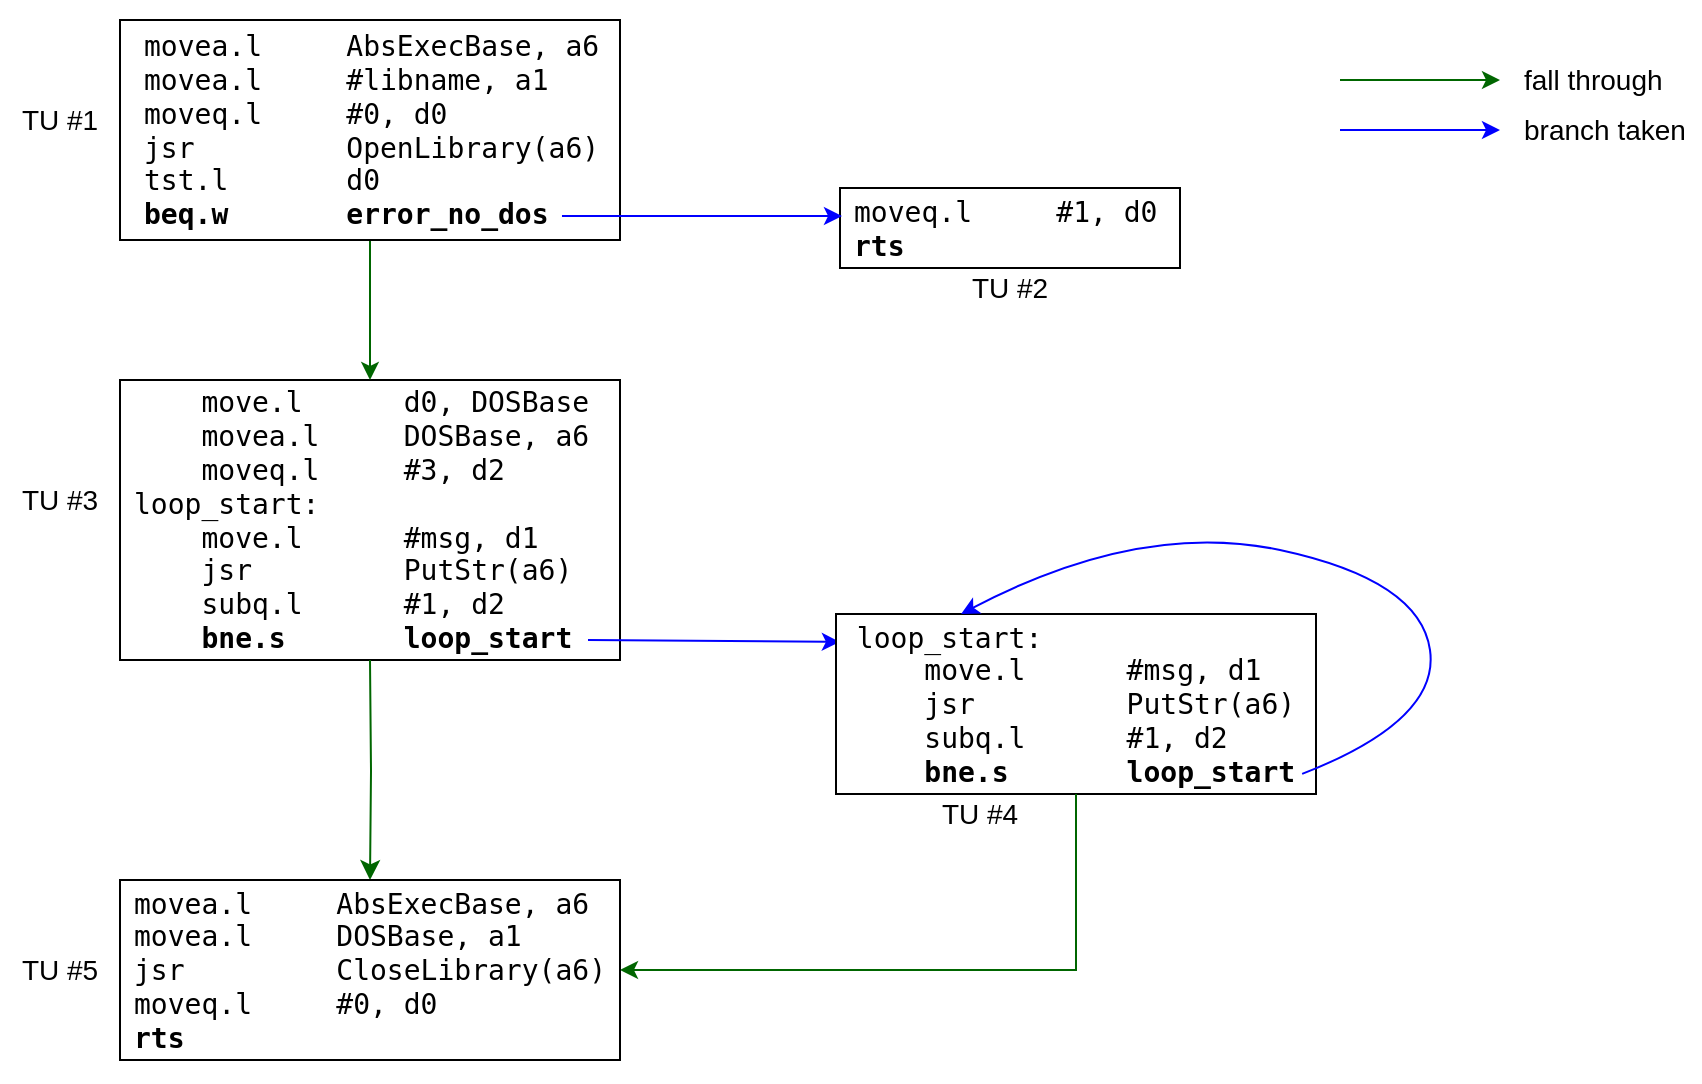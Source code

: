 <mxfile version="13.7.9" type="device"><diagram id="nxDdKPcuHlVqJe3yduDe" name="Page-1"><mxGraphModel dx="1186" dy="763" grid="1" gridSize="10" guides="1" tooltips="1" connect="1" arrows="1" fold="1" page="1" pageScale="1" pageWidth="1169" pageHeight="827" math="0" shadow="0"><root><mxCell id="0"/><mxCell id="1" parent="0"/><mxCell id="l4rBZ9Q0mGot-oVjSYQA-8" value="&lt;font style=&quot;font-size: 14px&quot;&gt;TU #1&lt;/font&gt;" style="text;html=1;strokeColor=none;fillColor=none;align=center;verticalAlign=middle;whiteSpace=wrap;rounded=0;" parent="1" vertex="1"><mxGeometry x="10" y="50" width="60" height="20" as="geometry"/></mxCell><mxCell id="l4rBZ9Q0mGot-oVjSYQA-9" value="&lt;font style=&quot;font-size: 14px&quot;&gt;TU #2&lt;/font&gt;" style="text;html=1;strokeColor=none;fillColor=none;align=center;verticalAlign=middle;whiteSpace=wrap;rounded=0;" parent="1" vertex="1"><mxGeometry x="485" y="134" width="60" height="20" as="geometry"/></mxCell><mxCell id="l4rBZ9Q0mGot-oVjSYQA-12" value="" style="group" parent="1" vertex="1" connectable="0"><mxGeometry x="70" y="190" width="250" height="140" as="geometry"/></mxCell><mxCell id="l4rBZ9Q0mGot-oVjSYQA-11" value="" style="rounded=0;whiteSpace=wrap;html=1;" parent="l4rBZ9Q0mGot-oVjSYQA-12" vertex="1"><mxGeometry width="250" height="140" as="geometry"/></mxCell><mxCell id="l4rBZ9Q0mGot-oVjSYQA-10" value="&lt;pre style=&quot;font-size: 14px&quot;&gt;&lt;font style=&quot;font-size: 14px&quot;&gt;&amp;nbsp; &amp;nbsp; move.l&amp;nbsp; &amp;nbsp; &amp;nbsp; d0, DOSBase&lt;br&gt;&amp;nbsp; &amp;nbsp; movea.l&amp;nbsp; &amp;nbsp; &amp;nbsp;DOSBase, a6&lt;br&gt;&amp;nbsp; &amp;nbsp; moveq.l&amp;nbsp; &amp;nbsp; &amp;nbsp;#3, d2&lt;br&gt;loop_start:&lt;br&gt;&amp;nbsp; &amp;nbsp; move.l&amp;nbsp; &amp;nbsp; &amp;nbsp; #msg, d1&lt;br&gt;&amp;nbsp; &amp;nbsp; jsr&amp;nbsp; &amp;nbsp; &amp;nbsp; &amp;nbsp; &amp;nbsp;PutStr(a6)&lt;br&gt;&amp;nbsp; &amp;nbsp; subq.l&amp;nbsp; &amp;nbsp; &amp;nbsp; #1, d2&lt;br&gt;&amp;nbsp; &amp;nbsp; &lt;b&gt;bne.s&amp;nbsp; &amp;nbsp; &amp;nbsp; &amp;nbsp;loop_start&lt;/b&gt;&lt;/font&gt;&lt;/pre&gt;" style="text;html=1;strokeColor=none;fillColor=none;align=left;verticalAlign=middle;whiteSpace=wrap;rounded=0;" parent="l4rBZ9Q0mGot-oVjSYQA-12" vertex="1"><mxGeometry x="5" y="5" width="240" height="130" as="geometry"/></mxCell><mxCell id="l4rBZ9Q0mGot-oVjSYQA-19" value="" style="endArrow=classic;html=1;entryX=-0.017;entryY=0.122;entryDx=0;entryDy=0;entryPerimeter=0;strokeColor=#0000FF;strokeWidth=1;" parent="l4rBZ9Q0mGot-oVjSYQA-12" edge="1"><mxGeometry width="50" height="50" relative="1" as="geometry"><mxPoint x="234" y="130" as="sourcePoint"/><mxPoint x="359.92" y="130.98" as="targetPoint"/></mxGeometry></mxCell><mxCell id="l4rBZ9Q0mGot-oVjSYQA-13" style="edgeStyle=orthogonalEdgeStyle;rounded=0;orthogonalLoop=1;jettySize=auto;html=1;exitX=0.5;exitY=1;exitDx=0;exitDy=0;strokeWidth=1;strokeColor=#006600;" parent="1" source="l4rBZ9Q0mGot-oVjSYQA-1" edge="1"><mxGeometry relative="1" as="geometry"><mxPoint x="195" y="190" as="targetPoint"/></mxGeometry></mxCell><mxCell id="l4rBZ9Q0mGot-oVjSYQA-16" value="" style="group" parent="1" vertex="1" connectable="0"><mxGeometry x="428" y="307" width="240" height="90" as="geometry"/></mxCell><mxCell id="l4rBZ9Q0mGot-oVjSYQA-15" value="" style="rounded=0;whiteSpace=wrap;html=1;" parent="l4rBZ9Q0mGot-oVjSYQA-16" vertex="1"><mxGeometry width="240" height="90" as="geometry"/></mxCell><mxCell id="l4rBZ9Q0mGot-oVjSYQA-14" value="&lt;pre style=&quot;text-align: left ; font-size: 14px&quot;&gt;loop_start:&lt;br&gt;&amp;nbsp; &amp;nbsp; move.l&amp;nbsp; &amp;nbsp; &amp;nbsp; #msg, d1&lt;br&gt;&amp;nbsp; &amp;nbsp; jsr&amp;nbsp; &amp;nbsp; &amp;nbsp; &amp;nbsp; &amp;nbsp;PutStr(a6)&lt;br&gt;&amp;nbsp; &amp;nbsp; subq.l&amp;nbsp; &amp;nbsp; &amp;nbsp; #1, d2&lt;br&gt;&amp;nbsp; &amp;nbsp; &lt;b&gt;bne.s&amp;nbsp; &amp;nbsp; &amp;nbsp; &amp;nbsp;loop_start&lt;/b&gt;&lt;/pre&gt;" style="text;html=1;strokeColor=none;fillColor=none;align=center;verticalAlign=middle;whiteSpace=wrap;rounded=0;" parent="l4rBZ9Q0mGot-oVjSYQA-16" vertex="1"><mxGeometry x="5" width="230" height="90" as="geometry"/></mxCell><mxCell id="l4rBZ9Q0mGot-oVjSYQA-20" value="" style="curved=1;endArrow=classic;html=1;entryX=0.25;entryY=0;entryDx=0;entryDy=0;exitX=0.996;exitY=0.844;exitDx=0;exitDy=0;exitPerimeter=0;strokeColor=#0000FF;strokeWidth=1;" parent="l4rBZ9Q0mGot-oVjSYQA-16" target="l4rBZ9Q0mGot-oVjSYQA-14" edge="1"><mxGeometry width="50" height="50" relative="1" as="geometry"><mxPoint x="233.08" y="79.96" as="sourcePoint"/><mxPoint x="61.5" y="4" as="targetPoint"/><Array as="points"><mxPoint x="302" y="53"/><mxPoint x="292" y="-17"/><mxPoint x="152" y="-47"/></Array></mxGeometry></mxCell><mxCell id="l4rBZ9Q0mGot-oVjSYQA-17" value="" style="group" parent="1" vertex="1" connectable="0"><mxGeometry x="70" y="10" width="250" height="110" as="geometry"/></mxCell><mxCell id="l4rBZ9Q0mGot-oVjSYQA-2" value="" style="rounded=0;whiteSpace=wrap;html=1;" parent="l4rBZ9Q0mGot-oVjSYQA-17" vertex="1"><mxGeometry width="250" height="110" as="geometry"/></mxCell><mxCell id="l4rBZ9Q0mGot-oVjSYQA-1" value="&lt;pre style=&quot;font-size: 14px&quot;&gt;movea.l     AbsExecBase, a6&lt;br&gt;movea.l     #libname, a1&lt;br&gt;moveq.l     #0, d0&lt;br&gt;jsr         OpenLibrary(a6)&lt;br&gt;tst.l       d0&lt;br&gt;&lt;b&gt;beq.w       error_no_dos&lt;/b&gt;&lt;/pre&gt;" style="text;html=1;strokeColor=none;fillColor=none;align=left;verticalAlign=middle;whiteSpace=wrap;rounded=0;" parent="l4rBZ9Q0mGot-oVjSYQA-17" vertex="1"><mxGeometry x="10" width="230" height="110" as="geometry"/></mxCell><mxCell id="l4rBZ9Q0mGot-oVjSYQA-18" value="" style="group" parent="1" vertex="1" connectable="0"><mxGeometry x="430" y="94" width="170" height="40" as="geometry"/></mxCell><mxCell id="l4rBZ9Q0mGot-oVjSYQA-5" value="" style="rounded=0;whiteSpace=wrap;html=1;" parent="l4rBZ9Q0mGot-oVjSYQA-18" vertex="1"><mxGeometry width="170" height="40" as="geometry"/></mxCell><mxCell id="l4rBZ9Q0mGot-oVjSYQA-4" value="&lt;pre style=&quot;font-size: 14px&quot;&gt;moveq.l&amp;nbsp; &amp;nbsp; &amp;nbsp;#1, d0&lt;br&gt;&lt;b&gt;rts&lt;/b&gt;&lt;/pre&gt;" style="text;html=1;strokeColor=none;fillColor=none;align=left;verticalAlign=middle;whiteSpace=wrap;rounded=0;" parent="l4rBZ9Q0mGot-oVjSYQA-18" vertex="1"><mxGeometry x="5" width="160" height="40" as="geometry"/></mxCell><mxCell id="l4rBZ9Q0mGot-oVjSYQA-7" value="" style="endArrow=classic;html=1;exitX=0.913;exitY=0.909;exitDx=0;exitDy=0;exitPerimeter=0;strokeColor=#0000FF;strokeWidth=1;" parent="1" edge="1"><mxGeometry width="50" height="50" relative="1" as="geometry"><mxPoint x="290.99" y="107.99" as="sourcePoint"/><mxPoint x="431" y="108" as="targetPoint"/></mxGeometry></mxCell><mxCell id="l4rBZ9Q0mGot-oVjSYQA-21" value="&lt;font style=&quot;font-size: 14px&quot;&gt;TU #4&lt;/font&gt;" style="text;html=1;strokeColor=none;fillColor=none;align=center;verticalAlign=middle;whiteSpace=wrap;rounded=0;" parent="1" vertex="1"><mxGeometry x="470" y="397" width="60" height="20" as="geometry"/></mxCell><mxCell id="l4rBZ9Q0mGot-oVjSYQA-22" value="&lt;font style=&quot;font-size: 14px&quot;&gt;TU #3&lt;/font&gt;" style="text;html=1;strokeColor=none;fillColor=none;align=center;verticalAlign=middle;whiteSpace=wrap;rounded=0;" parent="1" vertex="1"><mxGeometry x="10" y="240" width="60" height="20" as="geometry"/></mxCell><mxCell id="l4rBZ9Q0mGot-oVjSYQA-28" value="&lt;font style=&quot;font-size: 14px&quot;&gt;TU #5&lt;/font&gt;" style="text;html=1;strokeColor=none;fillColor=none;align=center;verticalAlign=middle;whiteSpace=wrap;rounded=0;" parent="1" vertex="1"><mxGeometry x="10" y="475" width="60" height="20" as="geometry"/></mxCell><mxCell id="l4rBZ9Q0mGot-oVjSYQA-30" style="edgeStyle=orthogonalEdgeStyle;rounded=0;orthogonalLoop=1;jettySize=auto;html=1;entryX=0.5;entryY=0;entryDx=0;entryDy=0;endSize=7;strokeWidth=1;strokeColor=#006600;" parent="1" target="l4rBZ9Q0mGot-oVjSYQA-23" edge="1"><mxGeometry relative="1" as="geometry"><mxPoint x="195" y="330" as="sourcePoint"/></mxGeometry></mxCell><mxCell id="l4rBZ9Q0mGot-oVjSYQA-31" value="" style="endArrow=classic;html=1;strokeWidth=1;fontColor=#0000FF;strokeColor=#006600;" parent="1" edge="1"><mxGeometry width="50" height="50" relative="1" as="geometry"><mxPoint x="680" y="40" as="sourcePoint"/><mxPoint x="760" y="40" as="targetPoint"/></mxGeometry></mxCell><mxCell id="l4rBZ9Q0mGot-oVjSYQA-32" value="&lt;font style=&quot;font-size: 14px&quot;&gt;fall through&lt;/font&gt;" style="text;html=1;strokeColor=none;fillColor=none;align=left;verticalAlign=middle;whiteSpace=wrap;rounded=0;" parent="1" vertex="1"><mxGeometry x="770" y="30" width="90" height="20" as="geometry"/></mxCell><mxCell id="l4rBZ9Q0mGot-oVjSYQA-33" value="" style="endArrow=classic;html=1;strokeWidth=1;fontColor=#0000FF;strokeColor=#0000FF;" parent="1" edge="1"><mxGeometry width="50" height="50" relative="1" as="geometry"><mxPoint x="680" y="65" as="sourcePoint"/><mxPoint x="760" y="65" as="targetPoint"/></mxGeometry></mxCell><mxCell id="l4rBZ9Q0mGot-oVjSYQA-34" value="&lt;font style=&quot;font-size: 14px&quot;&gt;branch taken&lt;/font&gt;" style="text;html=1;strokeColor=none;fillColor=none;align=left;verticalAlign=middle;whiteSpace=wrap;rounded=0;" parent="1" vertex="1"><mxGeometry x="770" y="55" width="90" height="20" as="geometry"/></mxCell><mxCell id="l4rBZ9Q0mGot-oVjSYQA-39" style="edgeStyle=orthogonalEdgeStyle;rounded=0;orthogonalLoop=1;jettySize=auto;html=1;exitX=0.5;exitY=1;exitDx=0;exitDy=0;entryX=1;entryY=0.5;entryDx=0;entryDy=0;strokeWidth=1;fontColor=#0000FF;strokeColor=#006600;" parent="1" source="l4rBZ9Q0mGot-oVjSYQA-14" target="l4rBZ9Q0mGot-oVjSYQA-26" edge="1"><mxGeometry relative="1" as="geometry"/></mxCell><mxCell id="l4rBZ9Q0mGot-oVjSYQA-40" value="" style="group" parent="1" vertex="1" connectable="0"><mxGeometry x="70" y="440" width="250" height="90" as="geometry"/></mxCell><mxCell id="l4rBZ9Q0mGot-oVjSYQA-26" value="" style="rounded=0;whiteSpace=wrap;html=1;" parent="l4rBZ9Q0mGot-oVjSYQA-40" vertex="1"><mxGeometry width="250" height="90" as="geometry"/></mxCell><mxCell id="l4rBZ9Q0mGot-oVjSYQA-23" value="&lt;pre style=&quot;font-size: 14px&quot;&gt;movea.l&amp;nbsp; &amp;nbsp; &amp;nbsp;AbsExecBase, a6&lt;br&gt;movea.l&amp;nbsp; &amp;nbsp; &amp;nbsp;DOSBase, a1&lt;br&gt;jsr&amp;nbsp; &amp;nbsp; &amp;nbsp; &amp;nbsp; &amp;nbsp;CloseLibrary(a6)&lt;br&gt;moveq.l&amp;nbsp; &amp;nbsp; &amp;nbsp;#0, d0&lt;br&gt;&lt;b&gt;rts&lt;/b&gt;&lt;/pre&gt;" style="text;html=1;strokeColor=none;fillColor=none;align=left;verticalAlign=middle;whiteSpace=wrap;rounded=0;" parent="l4rBZ9Q0mGot-oVjSYQA-40" vertex="1"><mxGeometry x="5" width="240" height="90" as="geometry"/></mxCell></root></mxGraphModel></diagram></mxfile>